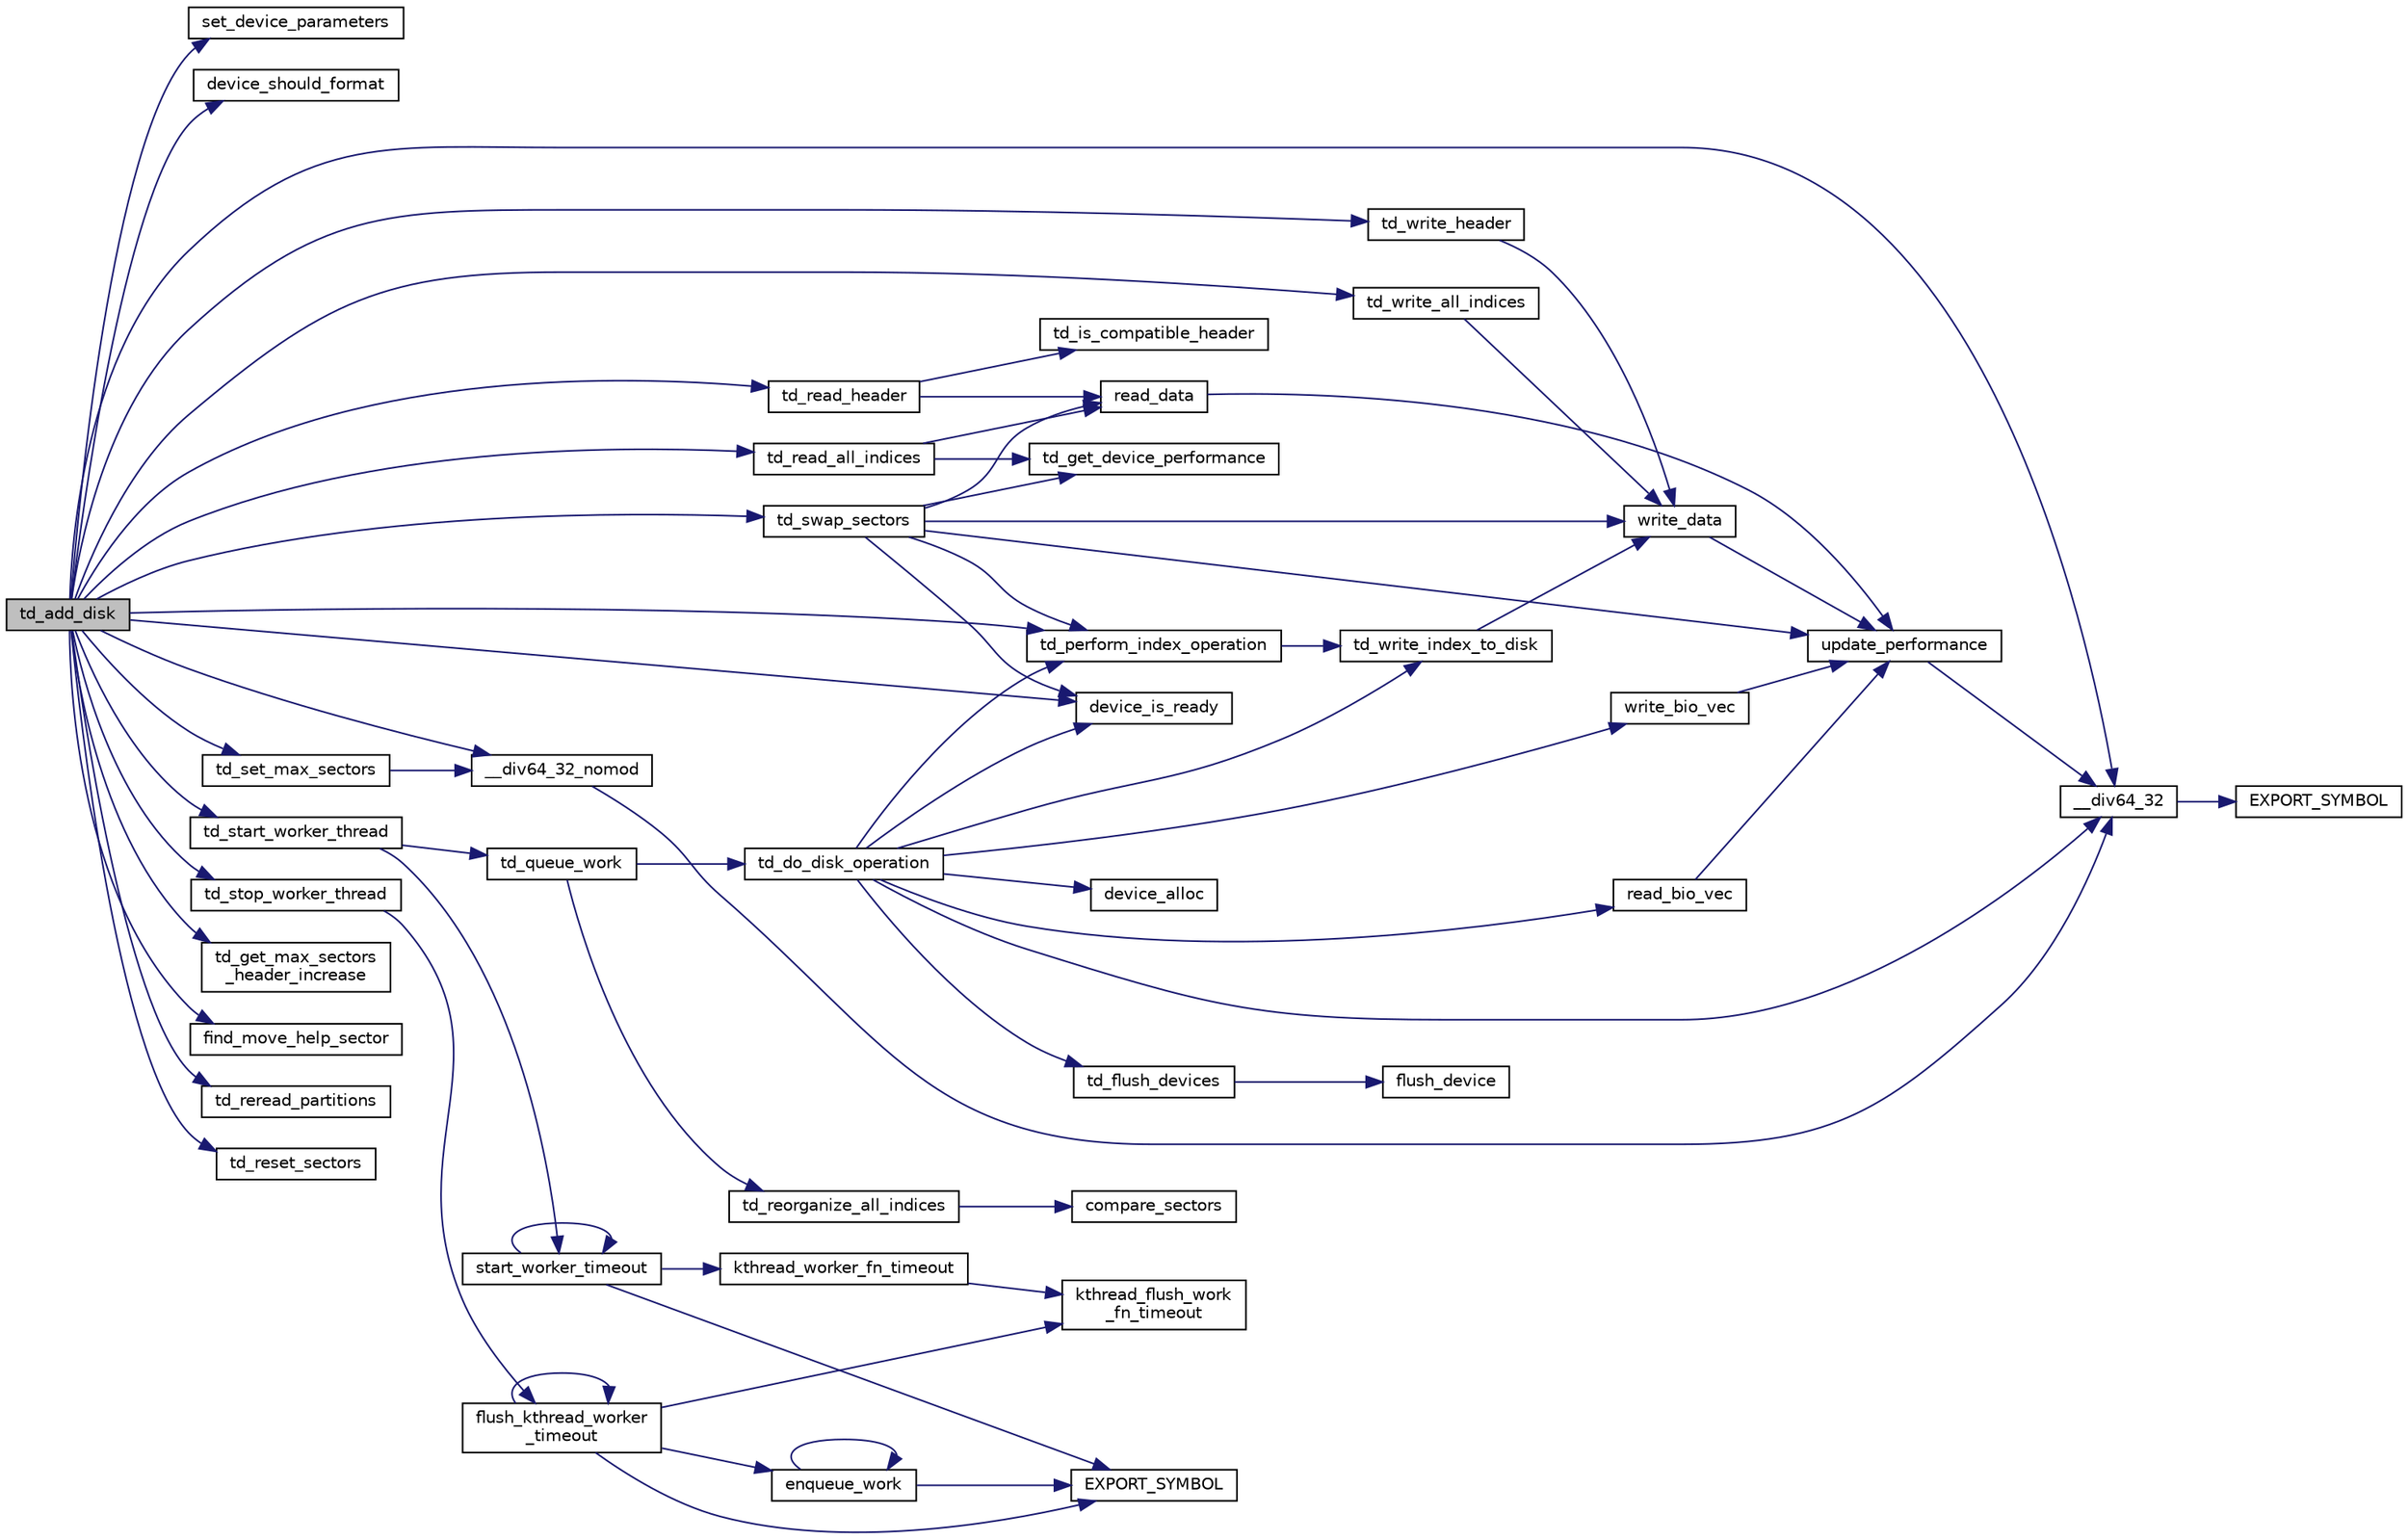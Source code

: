 digraph "td_add_disk"
{
  edge [fontname="Helvetica",fontsize="10",labelfontname="Helvetica",labelfontsize="10"];
  node [fontname="Helvetica",fontsize="10",shape=record];
  rankdir="LR";
  Node1 [label="td_add_disk",height=0.2,width=0.4,color="black", fillcolor="grey75", style="filled", fontcolor="black"];
  Node1 -> Node2 [color="midnightblue",fontsize="10",style="solid",fontname="Helvetica"];
  Node2 [label="set_device_parameters",height=0.2,width=0.4,color="black", fillcolor="white", style="filled",URL="$tdisk_8c.html#ab2105ec12af66e7675e9b6c81391eec1",tooltip="Applies the internal_device_add_parameters to the actual new internal device. "];
  Node1 -> Node3 [color="midnightblue",fontsize="10",style="solid",fontname="Helvetica"];
  Node3 [label="device_should_format",height=0.2,width=0.4,color="black", fillcolor="white", style="filled",URL="$tdisk_8c.html#a2e930709eb141176957d5989d7336872",tooltip="Applies the internal_device_add_parameters to the actual new internal device. "];
  Node1 -> Node4 [color="midnightblue",fontsize="10",style="solid",fontname="Helvetica"];
  Node4 [label="td_read_header",height=0.2,width=0.4,color="black", fillcolor="white", style="filled",URL="$tdisk_8c.html#af09c8213fcca3251f4f76055bc2af4d7",tooltip="Reads the td header from the given device and measures the disk performance if perf != NULL..."];
  Node4 -> Node5 [color="midnightblue",fontsize="10",style="solid",fontname="Helvetica"];
  Node5 [label="read_data",height=0.2,width=0.4,color="black", fillcolor="white", style="filled",URL="$tdisk__device__operations_8h.html#aef5a276b75fc3125ea4ba57e59031cf0",tooltip="Generic function that reads data from a device. "];
  Node5 -> Node6 [color="midnightblue",fontsize="10",style="solid",fontname="Helvetica"];
  Node6 [label="update_performance",height=0.2,width=0.4,color="black", fillcolor="white", style="filled",URL="$tdisk__performance_8h.html#ae00201ef33f2b28f394b7e60f29f1452",tooltip="This function updates the performance data of the given performacen data. "];
  Node6 -> Node7 [color="midnightblue",fontsize="10",style="solid",fontname="Helvetica"];
  Node7 [label="__div64_32",height=0.2,width=0.4,color="black", fillcolor="white", style="filled",URL="$helpers_8c.html#aff7dbb9c60a4d1c2a3648918d7d083e6"];
  Node7 -> Node8 [color="midnightblue",fontsize="10",style="solid",fontname="Helvetica"];
  Node8 [label="EXPORT_SYMBOL",height=0.2,width=0.4,color="black", fillcolor="white", style="filled",URL="$helpers_8c.html#a6b260ca72a53d15fc7e64d9b70d46d96"];
  Node4 -> Node9 [color="midnightblue",fontsize="10",style="solid",fontname="Helvetica"];
  Node9 [label="td_is_compatible_header",height=0.2,width=0.4,color="black", fillcolor="white", style="filled",URL="$tdisk_8c.html#abbe3ef44bd53b6ced274645aa161cc88",tooltip="Checks if the given disk header is compatible with the current driver. "];
  Node1 -> Node7 [color="midnightblue",fontsize="10",style="solid",fontname="Helvetica"];
  Node1 -> Node10 [color="midnightblue",fontsize="10",style="solid",fontname="Helvetica"];
  Node10 [label="td_get_max_sectors\l_header_increase",height=0.2,width=0.4,color="black", fillcolor="white", style="filled",URL="$tdisk_8c.html#a73b4aaf19381e522e33cf9bd18458383",tooltip="Returns how much MORE sectors would be needed to store the sector indices if the tDisk would be resiz..."];
  Node1 -> Node11 [color="midnightblue",fontsize="10",style="solid",fontname="Helvetica"];
  Node11 [label="td_set_max_sectors",height=0.2,width=0.4,color="black", fillcolor="white", style="filled",URL="$tdisk_8c.html#ae660b62d97f779b17ec9cf9341f99aa2",tooltip="This function is used to resize the sector indices. "];
  Node11 -> Node12 [color="midnightblue",fontsize="10",style="solid",fontname="Helvetica"];
  Node12 [label="__div64_32_nomod",height=0.2,width=0.4,color="black", fillcolor="white", style="filled",URL="$helpers_8h.html#a30e8683972fa03c8b2d7293f277f7b67",tooltip="This function simply returns the division result of the numbers and omits the mod. "];
  Node12 -> Node7 [color="midnightblue",fontsize="10",style="solid",fontname="Helvetica"];
  Node1 -> Node12 [color="midnightblue",fontsize="10",style="solid",fontname="Helvetica"];
  Node1 -> Node13 [color="midnightblue",fontsize="10",style="solid",fontname="Helvetica"];
  Node13 [label="td_perform_index_operation",height=0.2,width=0.4,color="black", fillcolor="white", style="filled",URL="$tdisk_8c.html#a1050db79753eb77efec01765efd1e66f",tooltip="Performs the given index operation. "];
  Node13 -> Node14 [color="midnightblue",fontsize="10",style="solid",fontname="Helvetica"];
  Node14 [label="td_write_index_to_disk",height=0.2,width=0.4,color="black", fillcolor="white", style="filled",URL="$tdisk_8c.html#a97861b5c4ef4f2807d29ef1f1c74fe64",tooltip="Writes the given sector index to the given internal device. "];
  Node14 -> Node15 [color="midnightblue",fontsize="10",style="solid",fontname="Helvetica"];
  Node15 [label="write_data",height=0.2,width=0.4,color="black", fillcolor="white", style="filled",URL="$tdisk__device__operations_8h.html#a7416ee55b81815dc405f452977f280f1",tooltip="tDisk Driver "];
  Node15 -> Node6 [color="midnightblue",fontsize="10",style="solid",fontname="Helvetica"];
  Node1 -> Node16 [color="midnightblue",fontsize="10",style="solid",fontname="Helvetica"];
  Node16 [label="td_write_header",height=0.2,width=0.4,color="black", fillcolor="white", style="filled",URL="$tdisk_8c.html#a3bf9aa5806e550a172fad50351f00d43",tooltip="Writes the td header to the given device and measures the disk performance if perf != NULL..."];
  Node16 -> Node15 [color="midnightblue",fontsize="10",style="solid",fontname="Helvetica"];
  Node1 -> Node17 [color="midnightblue",fontsize="10",style="solid",fontname="Helvetica"];
  Node17 [label="td_write_all_indices",height=0.2,width=0.4,color="black", fillcolor="white", style="filled",URL="$tdisk_8c.html#a3d3def15917c648547ea4e4ab3394317",tooltip="Writes all the sector indices to the device. "];
  Node17 -> Node15 [color="midnightblue",fontsize="10",style="solid",fontname="Helvetica"];
  Node1 -> Node18 [color="midnightblue",fontsize="10",style="solid",fontname="Helvetica"];
  Node18 [label="device_is_ready",height=0.2,width=0.4,color="black", fillcolor="white", style="filled",URL="$tdisk__device__operations_8h.html#a6634c65571b6a9594cb1dad4fd62d95e",tooltip="Generic function that checks if a device is ready or not. "];
  Node1 -> Node19 [color="midnightblue",fontsize="10",style="solid",fontname="Helvetica"];
  Node19 [label="td_read_all_indices",height=0.2,width=0.4,color="black", fillcolor="white", style="filled",URL="$tdisk_8c.html#a2257008d123cf68b79268d8d4fef4081",tooltip="Reads all the sector indices from the device and stores them in data. "];
  Node19 -> Node5 [color="midnightblue",fontsize="10",style="solid",fontname="Helvetica"];
  Node19 -> Node20 [color="midnightblue",fontsize="10",style="solid",fontname="Helvetica"];
  Node20 [label="td_get_device_performance",height=0.2,width=0.4,color="black", fillcolor="white", style="filled",URL="$tdisk_8c.html#ad0f70cbc430d47e38c5ea47fbfb15471",tooltip="This is the heuristic function that calculates the speed of a device. "];
  Node1 -> Node21 [color="midnightblue",fontsize="10",style="solid",fontname="Helvetica"];
  Node21 [label="find_move_help_sector",height=0.2,width=0.4,color="black", fillcolor="white", style="filled",URL="$tdisk_8c.html#a55115d4e1ad049651e2eb378bdbeb715",tooltip="This function finds the sector which can be used to support move operations. "];
  Node1 -> Node22 [color="midnightblue",fontsize="10",style="solid",fontname="Helvetica"];
  Node22 [label="td_stop_worker_thread",height=0.2,width=0.4,color="black", fillcolor="white", style="filled",URL="$tdisk_8c.html#a28059be4f864c9f6afaaebb5143b29a6",tooltip="Stops the worker thread. "];
  Node22 -> Node23 [color="midnightblue",fontsize="10",style="solid",fontname="Helvetica"];
  Node23 [label="flush_kthread_worker\l_timeout",height=0.2,width=0.4,color="black", fillcolor="white", style="filled",URL="$worker__timeout_8c.html#a667bdbacc0627bd22a46710e5eb66c0b",tooltip="Flushes the given worker thread. "];
  Node23 -> Node24 [color="midnightblue",fontsize="10",style="solid",fontname="Helvetica"];
  Node24 [label="kthread_flush_work\l_fn_timeout",height=0.2,width=0.4,color="black", fillcolor="white", style="filled",URL="$worker__timeout_8c.html#a9cb5d7f5650cedfe0249a116d574ed76",tooltip="This function is called for the flush work. "];
  Node23 -> Node25 [color="midnightblue",fontsize="10",style="solid",fontname="Helvetica"];
  Node25 [label="enqueue_work",height=0.2,width=0.4,color="black", fillcolor="white", style="filled",URL="$worker__timeout_8c.html#a28894745c062aff814a8438ca2342fc1",tooltip="This function is used to insert a work into the wor queue. "];
  Node25 -> Node26 [color="midnightblue",fontsize="10",style="solid",fontname="Helvetica"];
  Node26 [label="EXPORT_SYMBOL",height=0.2,width=0.4,color="black", fillcolor="white", style="filled",URL="$worker__timeout_8c.html#a62b9c89dd0ee9cfa04c1b1eabd734db9"];
  Node25 -> Node25 [color="midnightblue",fontsize="10",style="solid",fontname="Helvetica"];
  Node23 -> Node26 [color="midnightblue",fontsize="10",style="solid",fontname="Helvetica"];
  Node23 -> Node23 [color="midnightblue",fontsize="10",style="solid",fontname="Helvetica"];
  Node1 -> Node27 [color="midnightblue",fontsize="10",style="solid",fontname="Helvetica"];
  Node27 [label="td_swap_sectors",height=0.2,width=0.4,color="black", fillcolor="white", style="filled",URL="$tdisk_8c.html#a80ae7baa22fa7cf9d53c4dc4c3fe84bc",tooltip="This function physically swaps the two given sectors. "];
  Node27 -> Node20 [color="midnightblue",fontsize="10",style="solid",fontname="Helvetica"];
  Node27 -> Node5 [color="midnightblue",fontsize="10",style="solid",fontname="Helvetica"];
  Node27 -> Node15 [color="midnightblue",fontsize="10",style="solid",fontname="Helvetica"];
  Node27 -> Node13 [color="midnightblue",fontsize="10",style="solid",fontname="Helvetica"];
  Node27 -> Node18 [color="midnightblue",fontsize="10",style="solid",fontname="Helvetica"];
  Node27 -> Node6 [color="midnightblue",fontsize="10",style="solid",fontname="Helvetica"];
  Node1 -> Node28 [color="midnightblue",fontsize="10",style="solid",fontname="Helvetica"];
  Node28 [label="td_start_worker_thread",height=0.2,width=0.4,color="black", fillcolor="white", style="filled",URL="$tdisk_8c.html#a024a1e7b7f78593a99cb43ce8d1402c8",tooltip="This is just a hack in case the kernel was compiled with CONFIG_DEBUG_LOCK_ALLOC. ..."];
  Node28 -> Node29 [color="midnightblue",fontsize="10",style="solid",fontname="Helvetica"];
  Node29 [label="td_queue_work",height=0.2,width=0.4,color="black", fillcolor="white", style="filled",URL="$tdisk_8c.html#a1ac1c2ec899d11e9f93e8d94ae33faff",tooltip="This is the actual worker function which is called by the worker thread. "];
  Node29 -> Node30 [color="midnightblue",fontsize="10",style="solid",fontname="Helvetica"];
  Node30 [label="td_do_disk_operation",height=0.2,width=0.4,color="black", fillcolor="white", style="filled",URL="$tdisk_8c.html#aa3d78e85e0eb26deae43a19adc91413e",tooltip="This function does the actual device operations. "];
  Node30 -> Node31 [color="midnightblue",fontsize="10",style="solid",fontname="Helvetica"];
  Node31 [label="td_flush_devices",height=0.2,width=0.4,color="black", fillcolor="white", style="filled",URL="$tdisk_8c.html#ab2ac2de6430027382248318b34364d2b",tooltip="Flushes the underlying devices of the tDisk. "];
  Node31 -> Node32 [color="midnightblue",fontsize="10",style="solid",fontname="Helvetica"];
  Node32 [label="flush_device",height=0.2,width=0.4,color="black", fillcolor="white", style="filled",URL="$tdisk__device__operations_8h.html#a0637c1cf3cedbdcd2dfeb4c93907cf14",tooltip="Generic function that flushes a device. "];
  Node30 -> Node7 [color="midnightblue",fontsize="10",style="solid",fontname="Helvetica"];
  Node30 -> Node13 [color="midnightblue",fontsize="10",style="solid",fontname="Helvetica"];
  Node30 -> Node14 [color="midnightblue",fontsize="10",style="solid",fontname="Helvetica"];
  Node30 -> Node18 [color="midnightblue",fontsize="10",style="solid",fontname="Helvetica"];
  Node30 -> Node33 [color="midnightblue",fontsize="10",style="solid",fontname="Helvetica"];
  Node33 [label="device_alloc",height=0.2,width=0.4,color="black", fillcolor="white", style="filled",URL="$tdisk__device__operations_8h.html#afd71ce89b7266b5ec95db67cca456e70",tooltip="Generic function that allocs space on a device. "];
  Node30 -> Node34 [color="midnightblue",fontsize="10",style="solid",fontname="Helvetica"];
  Node34 [label="write_bio_vec",height=0.2,width=0.4,color="black", fillcolor="white", style="filled",URL="$tdisk__device__operations_8h.html#a29930d5031aca4da37a5d1bf41a7e55f",tooltip="Generic function that writes a bio_vec to a device. "];
  Node34 -> Node6 [color="midnightblue",fontsize="10",style="solid",fontname="Helvetica"];
  Node30 -> Node35 [color="midnightblue",fontsize="10",style="solid",fontname="Helvetica"];
  Node35 [label="read_bio_vec",height=0.2,width=0.4,color="black", fillcolor="white", style="filled",URL="$tdisk__device__operations_8h.html#a1efd2d4f27fce5d5f531ca6740da6421",tooltip="Generic function that reads a bio_vec from a device. "];
  Node35 -> Node6 [color="midnightblue",fontsize="10",style="solid",fontname="Helvetica"];
  Node29 -> Node36 [color="midnightblue",fontsize="10",style="solid",fontname="Helvetica"];
  Node36 [label="td_reorganize_all_indices",height=0.2,width=0.4,color="black", fillcolor="white", style="filled",URL="$tdisk_8c.html#ac7c9f870d85abfae3b133fed4eca5de5",tooltip="This function sorts all the sector indices This is useful at the loading time. "];
  Node36 -> Node37 [color="midnightblue",fontsize="10",style="solid",fontname="Helvetica"];
  Node37 [label="compare_sectors",height=0.2,width=0.4,color="black", fillcolor="white", style="filled",URL="$tdisk_8c.html#abdc38fdf61e493959217022373ff7390"];
  Node28 -> Node38 [color="midnightblue",fontsize="10",style="solid",fontname="Helvetica"];
  Node38 [label="start_worker_timeout",height=0.2,width=0.4,color="black", fillcolor="white", style="filled",URL="$worker__timeout_8c.html#a3e91f40215229e96969d238f7586d6b6",tooltip="This function is used to initialize the timeout worker. "];
  Node38 -> Node39 [color="midnightblue",fontsize="10",style="solid",fontname="Helvetica"];
  Node39 [label="kthread_worker_fn_timeout",height=0.2,width=0.4,color="black", fillcolor="white", style="filled",URL="$worker__timeout_8c.html#aeeaf145beeced418bedd6922339af97c",tooltip="This function is more or less copied from the linux kernel version except that it is able to wake up ..."];
  Node39 -> Node24 [color="midnightblue",fontsize="10",style="solid",fontname="Helvetica"];
  Node38 -> Node26 [color="midnightblue",fontsize="10",style="solid",fontname="Helvetica"];
  Node38 -> Node38 [color="midnightblue",fontsize="10",style="solid",fontname="Helvetica"];
  Node1 -> Node40 [color="midnightblue",fontsize="10",style="solid",fontname="Helvetica"];
  Node40 [label="td_reread_partitions",height=0.2,width=0.4,color="black", fillcolor="white", style="filled",URL="$tdisk_8c.html#ac210c3bc41b97100a2175bf3f257bbe4",tooltip="Read the partition table of the tDisk. "];
  Node1 -> Node41 [color="midnightblue",fontsize="10",style="solid",fontname="Helvetica"];
  Node41 [label="td_reset_sectors",height=0.2,width=0.4,color="black", fillcolor="white", style="filled",URL="$tdisk_8c.html#a89edefac29fc4790b3c342c6b3aebb38",tooltip="This function resets the already resized sector indices and sorted sectors if an error occurred while..."];
}

